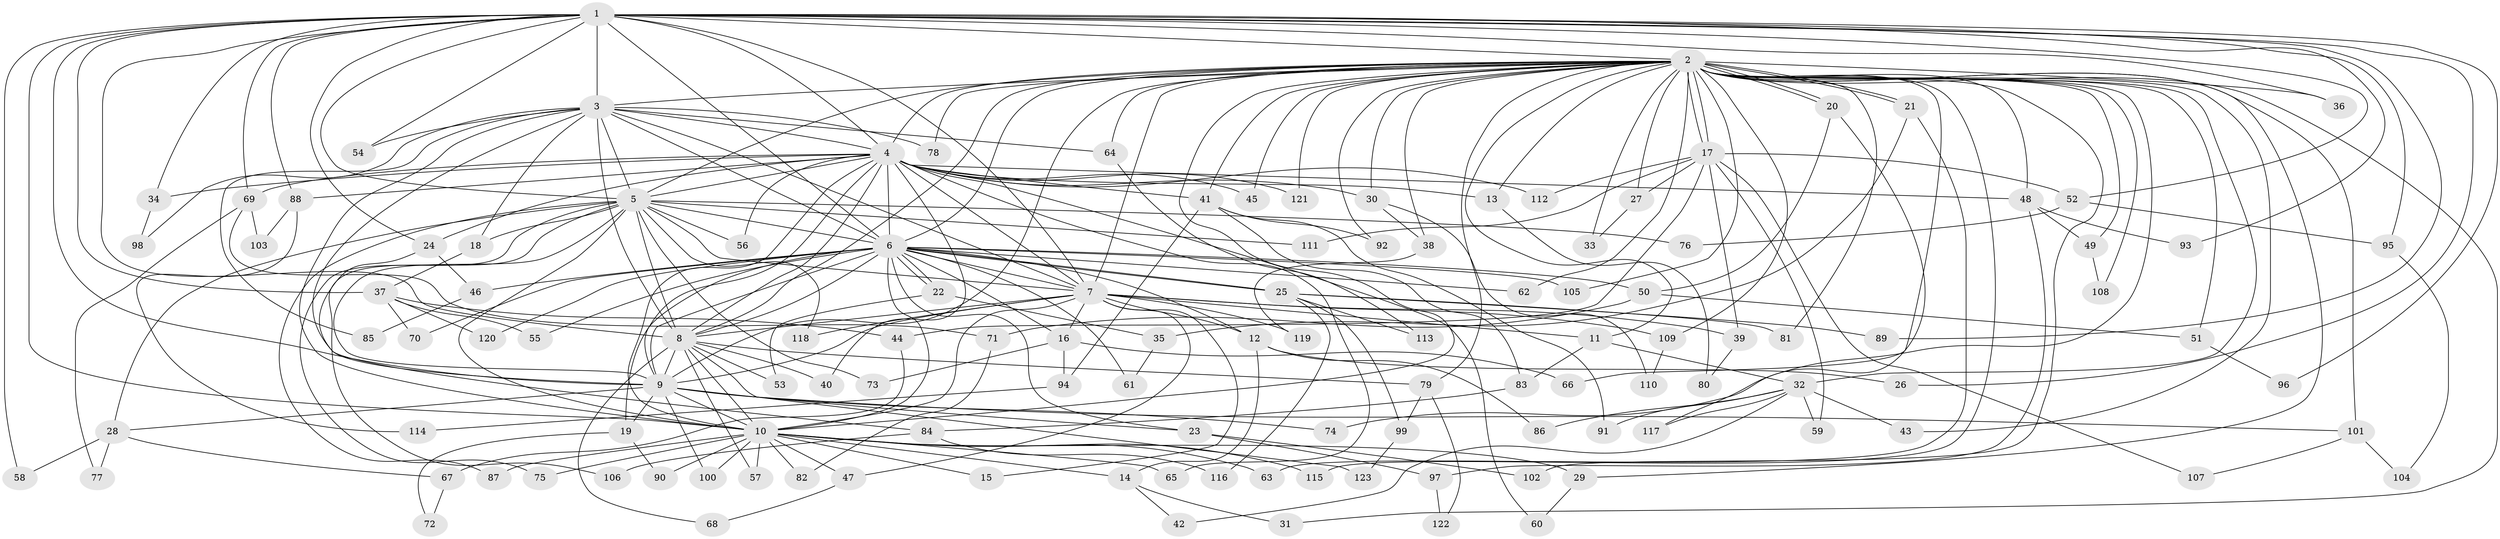 // coarse degree distribution, {28: 0.0136986301369863, 5: 0.0410958904109589, 1: 0.0684931506849315, 3: 0.136986301369863, 2: 0.5616438356164384, 4: 0.0958904109589041, 8: 0.0136986301369863, 25: 0.0136986301369863, 22: 0.0136986301369863, 9: 0.0136986301369863, 6: 0.0136986301369863, 12: 0.0136986301369863}
// Generated by graph-tools (version 1.1) at 2025/46/03/04/25 21:46:42]
// undirected, 123 vertices, 271 edges
graph export_dot {
graph [start="1"]
  node [color=gray90,style=filled];
  1;
  2;
  3;
  4;
  5;
  6;
  7;
  8;
  9;
  10;
  11;
  12;
  13;
  14;
  15;
  16;
  17;
  18;
  19;
  20;
  21;
  22;
  23;
  24;
  25;
  26;
  27;
  28;
  29;
  30;
  31;
  32;
  33;
  34;
  35;
  36;
  37;
  38;
  39;
  40;
  41;
  42;
  43;
  44;
  45;
  46;
  47;
  48;
  49;
  50;
  51;
  52;
  53;
  54;
  55;
  56;
  57;
  58;
  59;
  60;
  61;
  62;
  63;
  64;
  65;
  66;
  67;
  68;
  69;
  70;
  71;
  72;
  73;
  74;
  75;
  76;
  77;
  78;
  79;
  80;
  81;
  82;
  83;
  84;
  85;
  86;
  87;
  88;
  89;
  90;
  91;
  92;
  93;
  94;
  95;
  96;
  97;
  98;
  99;
  100;
  101;
  102;
  103;
  104;
  105;
  106;
  107;
  108;
  109;
  110;
  111;
  112;
  113;
  114;
  115;
  116;
  117;
  118;
  119;
  120;
  121;
  122;
  123;
  1 -- 2;
  1 -- 3;
  1 -- 4;
  1 -- 5;
  1 -- 6;
  1 -- 7;
  1 -- 8;
  1 -- 9;
  1 -- 10;
  1 -- 24;
  1 -- 26;
  1 -- 34;
  1 -- 36;
  1 -- 37;
  1 -- 52;
  1 -- 54;
  1 -- 58;
  1 -- 69;
  1 -- 88;
  1 -- 89;
  1 -- 93;
  1 -- 95;
  1 -- 96;
  2 -- 3;
  2 -- 4;
  2 -- 5;
  2 -- 6;
  2 -- 7;
  2 -- 8;
  2 -- 9;
  2 -- 10;
  2 -- 11;
  2 -- 13;
  2 -- 17;
  2 -- 17;
  2 -- 20;
  2 -- 20;
  2 -- 21;
  2 -- 21;
  2 -- 27;
  2 -- 29;
  2 -- 30;
  2 -- 31;
  2 -- 32;
  2 -- 33;
  2 -- 36;
  2 -- 38;
  2 -- 41;
  2 -- 43;
  2 -- 45;
  2 -- 48;
  2 -- 49;
  2 -- 51;
  2 -- 62;
  2 -- 64;
  2 -- 66;
  2 -- 74;
  2 -- 78;
  2 -- 79;
  2 -- 81;
  2 -- 92;
  2 -- 101;
  2 -- 102;
  2 -- 105;
  2 -- 108;
  2 -- 109;
  2 -- 115;
  2 -- 121;
  3 -- 4;
  3 -- 5;
  3 -- 6;
  3 -- 7;
  3 -- 8;
  3 -- 9;
  3 -- 10;
  3 -- 18;
  3 -- 54;
  3 -- 64;
  3 -- 78;
  3 -- 85;
  3 -- 98;
  4 -- 5;
  4 -- 6;
  4 -- 7;
  4 -- 8;
  4 -- 9;
  4 -- 10;
  4 -- 13;
  4 -- 24;
  4 -- 30;
  4 -- 34;
  4 -- 40;
  4 -- 41;
  4 -- 45;
  4 -- 48;
  4 -- 56;
  4 -- 60;
  4 -- 65;
  4 -- 69;
  4 -- 88;
  4 -- 112;
  4 -- 121;
  5 -- 6;
  5 -- 7;
  5 -- 8;
  5 -- 9;
  5 -- 10;
  5 -- 18;
  5 -- 28;
  5 -- 56;
  5 -- 73;
  5 -- 75;
  5 -- 76;
  5 -- 87;
  5 -- 106;
  5 -- 111;
  5 -- 118;
  6 -- 7;
  6 -- 8;
  6 -- 9;
  6 -- 10;
  6 -- 12;
  6 -- 16;
  6 -- 19;
  6 -- 22;
  6 -- 22;
  6 -- 23;
  6 -- 25;
  6 -- 25;
  6 -- 46;
  6 -- 50;
  6 -- 55;
  6 -- 61;
  6 -- 62;
  6 -- 70;
  6 -- 105;
  6 -- 120;
  7 -- 8;
  7 -- 9;
  7 -- 10;
  7 -- 11;
  7 -- 12;
  7 -- 15;
  7 -- 16;
  7 -- 39;
  7 -- 47;
  7 -- 109;
  7 -- 118;
  7 -- 119;
  8 -- 9;
  8 -- 10;
  8 -- 40;
  8 -- 53;
  8 -- 57;
  8 -- 68;
  8 -- 79;
  8 -- 123;
  9 -- 10;
  9 -- 19;
  9 -- 23;
  9 -- 28;
  9 -- 74;
  9 -- 100;
  9 -- 101;
  10 -- 14;
  10 -- 15;
  10 -- 29;
  10 -- 47;
  10 -- 57;
  10 -- 63;
  10 -- 65;
  10 -- 75;
  10 -- 82;
  10 -- 87;
  10 -- 90;
  10 -- 100;
  10 -- 115;
  11 -- 32;
  11 -- 83;
  12 -- 14;
  12 -- 26;
  12 -- 86;
  13 -- 80;
  14 -- 31;
  14 -- 42;
  16 -- 66;
  16 -- 73;
  16 -- 94;
  17 -- 27;
  17 -- 39;
  17 -- 44;
  17 -- 52;
  17 -- 59;
  17 -- 107;
  17 -- 111;
  17 -- 112;
  18 -- 37;
  19 -- 72;
  19 -- 90;
  20 -- 50;
  20 -- 117;
  21 -- 35;
  21 -- 63;
  22 -- 35;
  22 -- 53;
  23 -- 97;
  23 -- 102;
  24 -- 46;
  24 -- 84;
  25 -- 81;
  25 -- 89;
  25 -- 99;
  25 -- 113;
  25 -- 116;
  27 -- 33;
  28 -- 58;
  28 -- 67;
  28 -- 77;
  29 -- 60;
  30 -- 38;
  30 -- 110;
  32 -- 42;
  32 -- 43;
  32 -- 59;
  32 -- 86;
  32 -- 91;
  32 -- 117;
  34 -- 98;
  35 -- 61;
  37 -- 44;
  37 -- 55;
  37 -- 70;
  37 -- 120;
  38 -- 119;
  39 -- 80;
  41 -- 83;
  41 -- 91;
  41 -- 92;
  41 -- 94;
  44 -- 67;
  46 -- 85;
  47 -- 68;
  48 -- 49;
  48 -- 93;
  48 -- 97;
  49 -- 108;
  50 -- 51;
  50 -- 71;
  51 -- 96;
  52 -- 76;
  52 -- 95;
  64 -- 113;
  67 -- 72;
  69 -- 71;
  69 -- 77;
  69 -- 103;
  71 -- 82;
  79 -- 99;
  79 -- 122;
  83 -- 84;
  84 -- 106;
  84 -- 116;
  88 -- 103;
  88 -- 114;
  94 -- 114;
  95 -- 104;
  97 -- 122;
  99 -- 123;
  101 -- 104;
  101 -- 107;
  109 -- 110;
}
